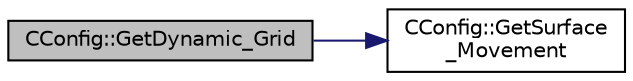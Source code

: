 digraph "CConfig::GetDynamic_Grid"
{
  edge [fontname="Helvetica",fontsize="10",labelfontname="Helvetica",labelfontsize="10"];
  node [fontname="Helvetica",fontsize="10",shape=record];
  rankdir="LR";
  Node2624 [label="CConfig::GetDynamic_Grid",height=0.2,width=0.4,color="black", fillcolor="grey75", style="filled", fontcolor="black"];
  Node2624 -> Node2625 [color="midnightblue",fontsize="10",style="solid",fontname="Helvetica"];
  Node2625 [label="CConfig::GetSurface\l_Movement",height=0.2,width=0.4,color="black", fillcolor="white", style="filled",URL="$class_c_config.html#a67dbc09d0ad95072023d7f356333d6c8",tooltip="Get information about deforming markers. "];
}

